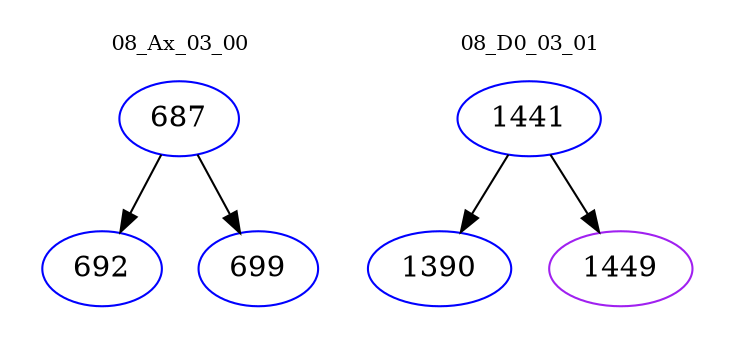 digraph{
subgraph cluster_0 {
color = white
label = "08_Ax_03_00";
fontsize=10;
T0_687 [label="687", color="blue"]
T0_687 -> T0_692 [color="black"]
T0_692 [label="692", color="blue"]
T0_687 -> T0_699 [color="black"]
T0_699 [label="699", color="blue"]
}
subgraph cluster_1 {
color = white
label = "08_D0_03_01";
fontsize=10;
T1_1441 [label="1441", color="blue"]
T1_1441 -> T1_1390 [color="black"]
T1_1390 [label="1390", color="blue"]
T1_1441 -> T1_1449 [color="black"]
T1_1449 [label="1449", color="purple"]
}
}

